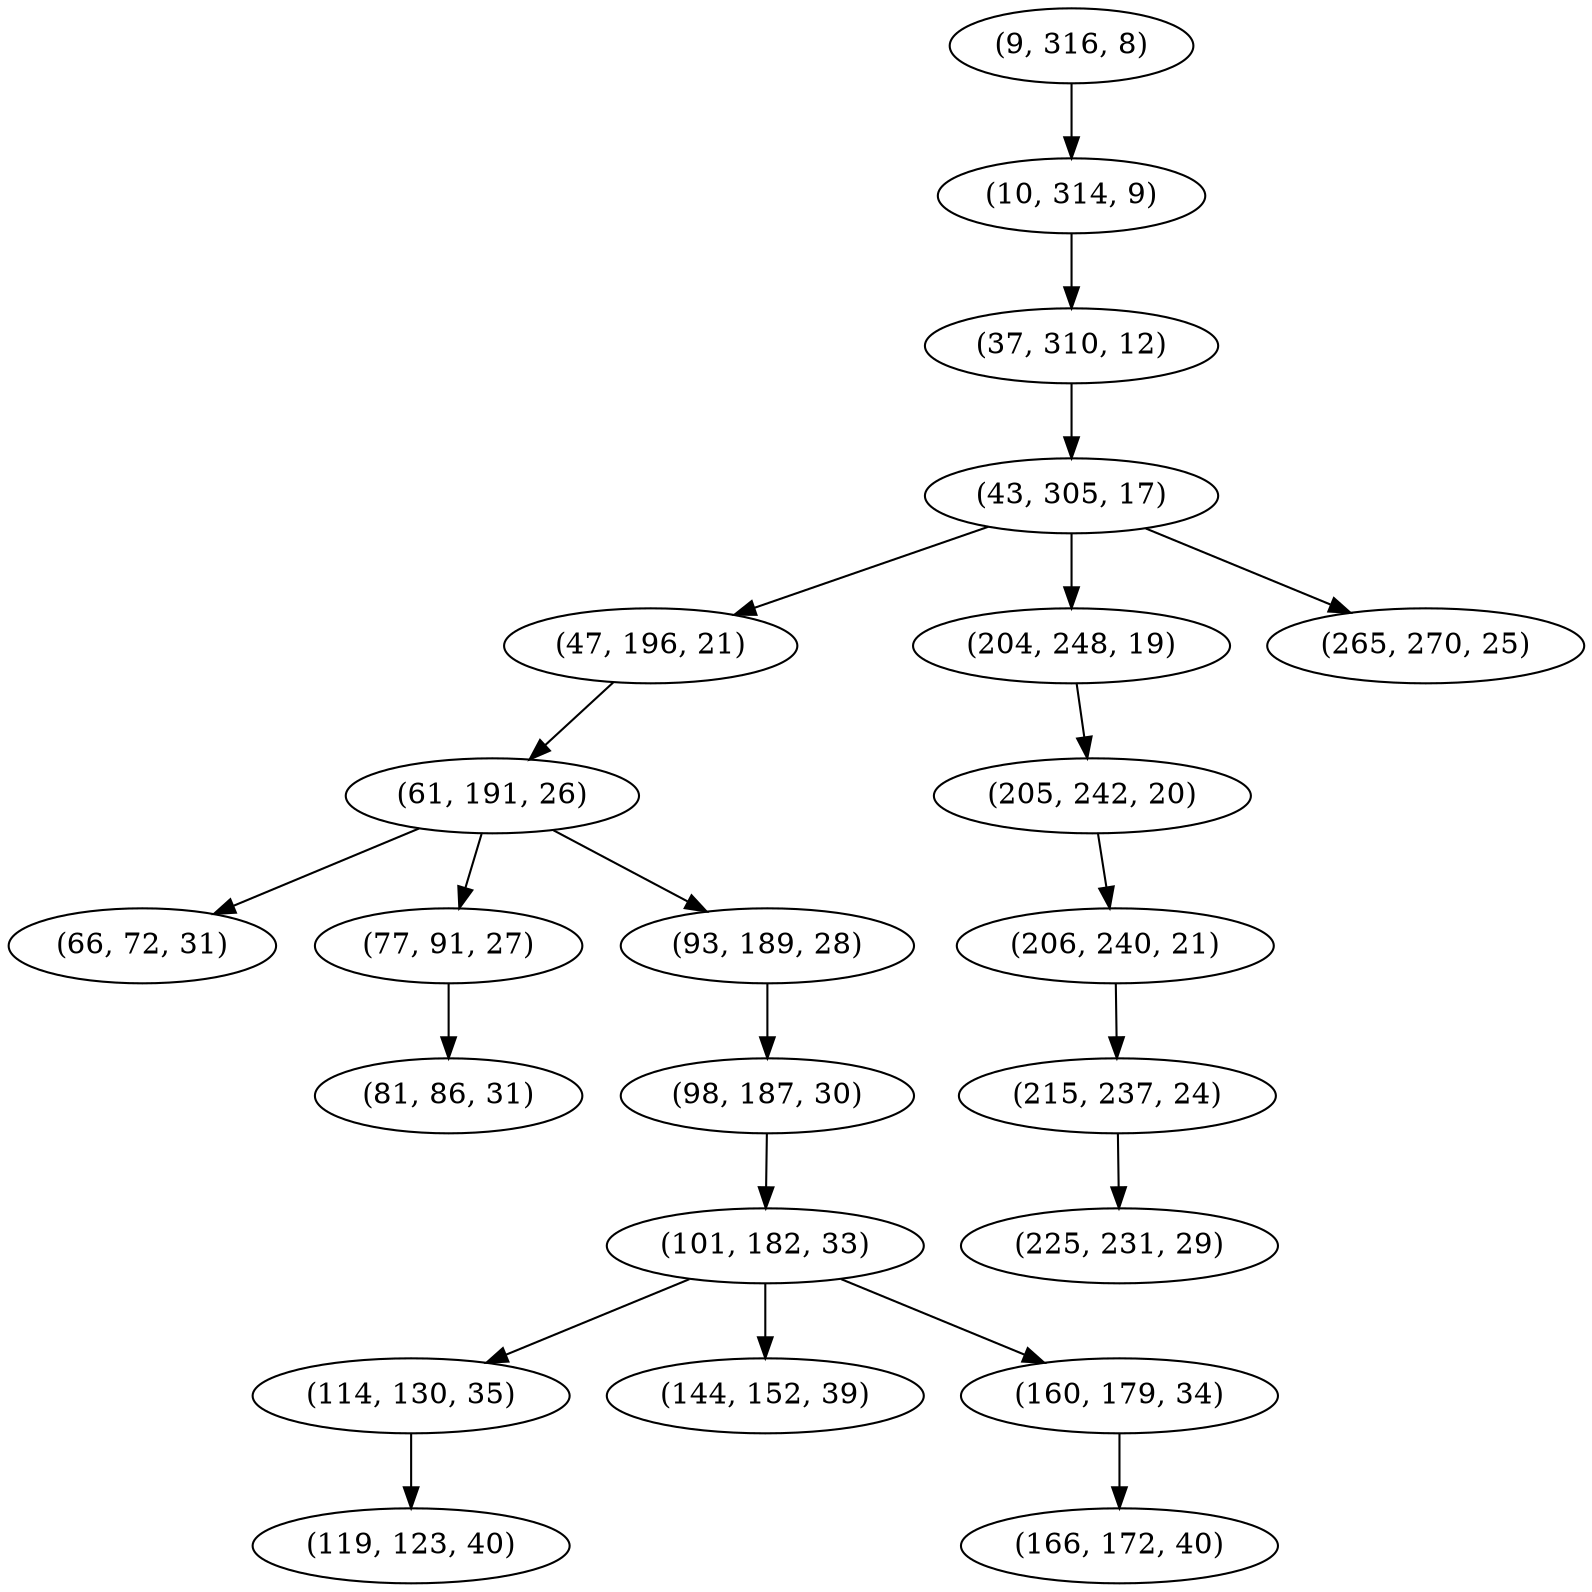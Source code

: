 digraph tree {
    "(9, 316, 8)";
    "(10, 314, 9)";
    "(37, 310, 12)";
    "(43, 305, 17)";
    "(47, 196, 21)";
    "(61, 191, 26)";
    "(66, 72, 31)";
    "(77, 91, 27)";
    "(81, 86, 31)";
    "(93, 189, 28)";
    "(98, 187, 30)";
    "(101, 182, 33)";
    "(114, 130, 35)";
    "(119, 123, 40)";
    "(144, 152, 39)";
    "(160, 179, 34)";
    "(166, 172, 40)";
    "(204, 248, 19)";
    "(205, 242, 20)";
    "(206, 240, 21)";
    "(215, 237, 24)";
    "(225, 231, 29)";
    "(265, 270, 25)";
    "(9, 316, 8)" -> "(10, 314, 9)";
    "(10, 314, 9)" -> "(37, 310, 12)";
    "(37, 310, 12)" -> "(43, 305, 17)";
    "(43, 305, 17)" -> "(47, 196, 21)";
    "(43, 305, 17)" -> "(204, 248, 19)";
    "(43, 305, 17)" -> "(265, 270, 25)";
    "(47, 196, 21)" -> "(61, 191, 26)";
    "(61, 191, 26)" -> "(66, 72, 31)";
    "(61, 191, 26)" -> "(77, 91, 27)";
    "(61, 191, 26)" -> "(93, 189, 28)";
    "(77, 91, 27)" -> "(81, 86, 31)";
    "(93, 189, 28)" -> "(98, 187, 30)";
    "(98, 187, 30)" -> "(101, 182, 33)";
    "(101, 182, 33)" -> "(114, 130, 35)";
    "(101, 182, 33)" -> "(144, 152, 39)";
    "(101, 182, 33)" -> "(160, 179, 34)";
    "(114, 130, 35)" -> "(119, 123, 40)";
    "(160, 179, 34)" -> "(166, 172, 40)";
    "(204, 248, 19)" -> "(205, 242, 20)";
    "(205, 242, 20)" -> "(206, 240, 21)";
    "(206, 240, 21)" -> "(215, 237, 24)";
    "(215, 237, 24)" -> "(225, 231, 29)";
}
